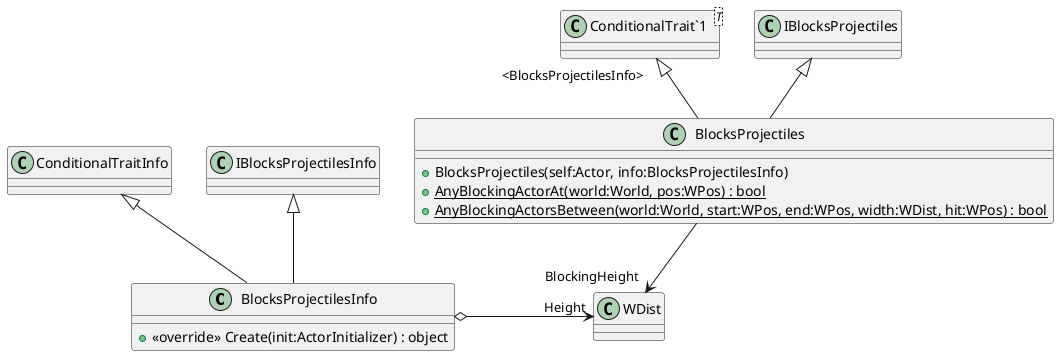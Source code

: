 @startuml
class BlocksProjectilesInfo {
    + <<override>> Create(init:ActorInitializer) : object
}
class BlocksProjectiles {
    + BlocksProjectiles(self:Actor, info:BlocksProjectilesInfo)
    + {static} AnyBlockingActorAt(world:World, pos:WPos) : bool
    + {static} AnyBlockingActorsBetween(world:World, start:WPos, end:WPos, width:WDist, hit:WPos) : bool
}
class "ConditionalTrait`1"<T> {
}
ConditionalTraitInfo <|-- BlocksProjectilesInfo
IBlocksProjectilesInfo <|-- BlocksProjectilesInfo
BlocksProjectilesInfo o-> "Height" WDist
"ConditionalTrait`1" "<BlocksProjectilesInfo>" <|-- BlocksProjectiles
IBlocksProjectiles <|-- BlocksProjectiles
BlocksProjectiles --> "BlockingHeight" WDist
@enduml

